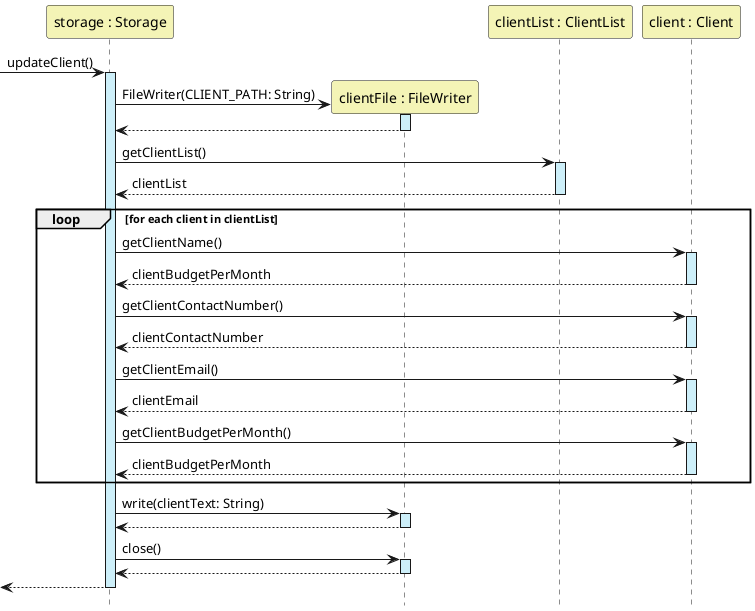 @startuml
'https://plantuml.com/sequence-diagram
hide footbox

Participant "storage : Storage" as Storage #F4F4B6
Participant "clientFile : FileWriter" as FileWriter #F4F4B6
Participant "clientList : ClientList" as ClientList #F4F4B6
Participant "client : Client" as Client #F4F4B6

->Storage:updateClient()
activate Storage #CDEFF9

create FileWriter
Storage -> FileWriter:FileWriter(CLIENT_PATH: String)
activate FileWriter #CDEFF9
return

Storage->ClientList:getClientList()
activate ClientList #CDEFF9
return clientList

    loop for each client in clientList
        Storage -> Client:getClientName()
        activate Client #CDEFF9
        return clientBudgetPerMonth

        Storage -> Client:getClientContactNumber()
        activate Client #CDEFF9
        return clientContactNumber

        Storage -> Client:getClientEmail()
        activate Client #CDEFF9
        return clientEmail

        Storage -> Client:getClientBudgetPerMonth()
        activate Client #CDEFF9
        return clientBudgetPerMonth
    end
Storage -> FileWriter:write(clientText: String)
activate FileWriter #CDEFF9
return
Storage -> FileWriter:close()
activate FileWriter #CDEFF9
return

return

@enduml